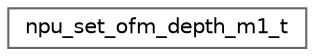 digraph "Graphical Class Hierarchy"
{
 // LATEX_PDF_SIZE
  bgcolor="transparent";
  edge [fontname=Helvetica,fontsize=10,labelfontname=Helvetica,labelfontsize=10];
  node [fontname=Helvetica,fontsize=10,shape=box,height=0.2,width=0.4];
  rankdir="LR";
  Node0 [id="Node000000",label="npu_set_ofm_depth_m1_t",height=0.2,width=0.4,color="grey40", fillcolor="white", style="filled",URL="$structnpu__set__ofm__depth__m1__t.html",tooltip=" "];
}

